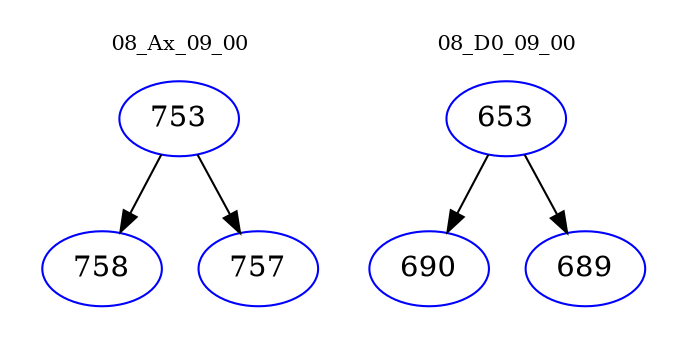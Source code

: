 digraph{
subgraph cluster_0 {
color = white
label = "08_Ax_09_00";
fontsize=10;
T0_753 [label="753", color="blue"]
T0_753 -> T0_758 [color="black"]
T0_758 [label="758", color="blue"]
T0_753 -> T0_757 [color="black"]
T0_757 [label="757", color="blue"]
}
subgraph cluster_1 {
color = white
label = "08_D0_09_00";
fontsize=10;
T1_653 [label="653", color="blue"]
T1_653 -> T1_690 [color="black"]
T1_690 [label="690", color="blue"]
T1_653 -> T1_689 [color="black"]
T1_689 [label="689", color="blue"]
}
}
